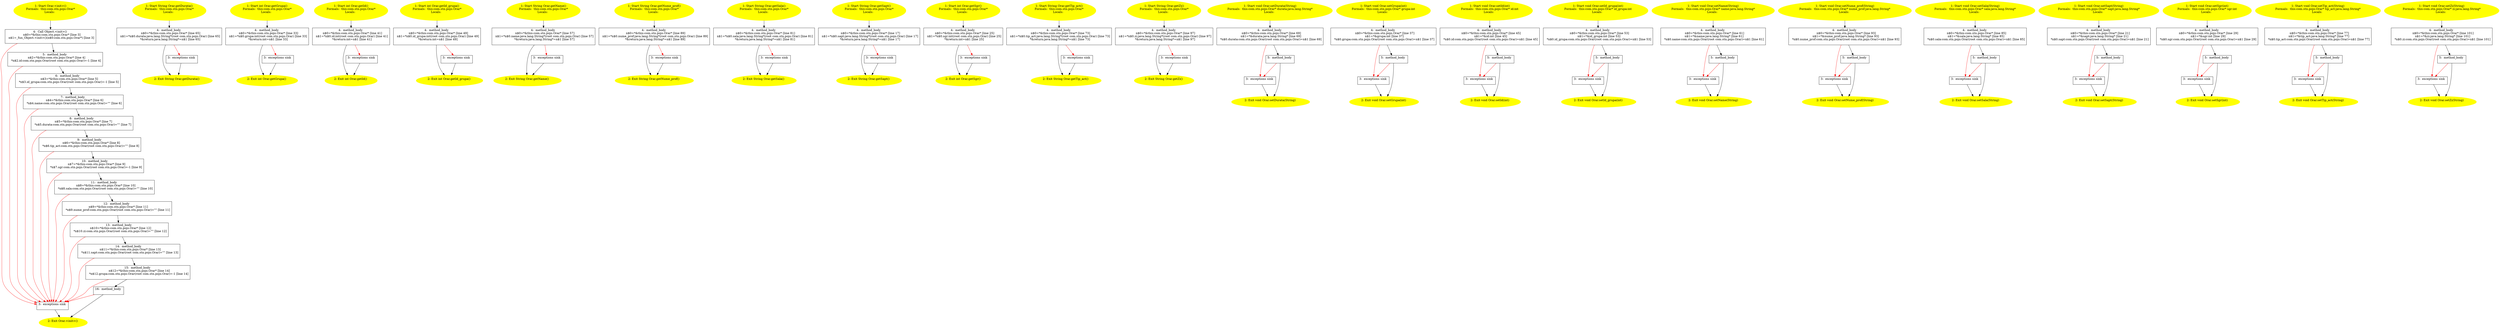 /* @generated */
digraph cfg {
"com.stn.pojo.Orar.<init>().69ba8463024bfff9254dc86f1a63394b_1" [label="1: Start Orar.<init>()\nFormals:  this:com.stn.pojo.Orar*\nLocals:  \n  " color=yellow style=filled]
	

	 "com.stn.pojo.Orar.<init>().69ba8463024bfff9254dc86f1a63394b_1" -> "com.stn.pojo.Orar.<init>().69ba8463024bfff9254dc86f1a63394b_4" ;
"com.stn.pojo.Orar.<init>().69ba8463024bfff9254dc86f1a63394b_2" [label="2: Exit Orar.<init>() \n  " color=yellow style=filled]
	

"com.stn.pojo.Orar.<init>().69ba8463024bfff9254dc86f1a63394b_3" [label="3:  exceptions sink \n  " shape="box"]
	

	 "com.stn.pojo.Orar.<init>().69ba8463024bfff9254dc86f1a63394b_3" -> "com.stn.pojo.Orar.<init>().69ba8463024bfff9254dc86f1a63394b_2" ;
"com.stn.pojo.Orar.<init>().69ba8463024bfff9254dc86f1a63394b_4" [label="4:  Call Object.<init>() \n   n$0=*&this:com.stn.pojo.Orar* [line 3]\n  n$1=_fun_Object.<init>()(n$0:com.stn.pojo.Orar*) [line 3]\n " shape="box"]
	

	 "com.stn.pojo.Orar.<init>().69ba8463024bfff9254dc86f1a63394b_4" -> "com.stn.pojo.Orar.<init>().69ba8463024bfff9254dc86f1a63394b_5" ;
	 "com.stn.pojo.Orar.<init>().69ba8463024bfff9254dc86f1a63394b_4" -> "com.stn.pojo.Orar.<init>().69ba8463024bfff9254dc86f1a63394b_3" [color="red" ];
"com.stn.pojo.Orar.<init>().69ba8463024bfff9254dc86f1a63394b_5" [label="5:  method_body \n   n$2=*&this:com.stn.pojo.Orar* [line 4]\n  *n$2.id:com.stn.pojo.Orar(root com.stn.pojo.Orar)=-1 [line 4]\n " shape="box"]
	

	 "com.stn.pojo.Orar.<init>().69ba8463024bfff9254dc86f1a63394b_5" -> "com.stn.pojo.Orar.<init>().69ba8463024bfff9254dc86f1a63394b_6" ;
	 "com.stn.pojo.Orar.<init>().69ba8463024bfff9254dc86f1a63394b_5" -> "com.stn.pojo.Orar.<init>().69ba8463024bfff9254dc86f1a63394b_3" [color="red" ];
"com.stn.pojo.Orar.<init>().69ba8463024bfff9254dc86f1a63394b_6" [label="6:  method_body \n   n$3=*&this:com.stn.pojo.Orar* [line 5]\n  *n$3.id_grupa:com.stn.pojo.Orar(root com.stn.pojo.Orar)=-1 [line 5]\n " shape="box"]
	

	 "com.stn.pojo.Orar.<init>().69ba8463024bfff9254dc86f1a63394b_6" -> "com.stn.pojo.Orar.<init>().69ba8463024bfff9254dc86f1a63394b_7" ;
	 "com.stn.pojo.Orar.<init>().69ba8463024bfff9254dc86f1a63394b_6" -> "com.stn.pojo.Orar.<init>().69ba8463024bfff9254dc86f1a63394b_3" [color="red" ];
"com.stn.pojo.Orar.<init>().69ba8463024bfff9254dc86f1a63394b_7" [label="7:  method_body \n   n$4=*&this:com.stn.pojo.Orar* [line 6]\n  *n$4.name:com.stn.pojo.Orar(root com.stn.pojo.Orar)=\"\" [line 6]\n " shape="box"]
	

	 "com.stn.pojo.Orar.<init>().69ba8463024bfff9254dc86f1a63394b_7" -> "com.stn.pojo.Orar.<init>().69ba8463024bfff9254dc86f1a63394b_8" ;
	 "com.stn.pojo.Orar.<init>().69ba8463024bfff9254dc86f1a63394b_7" -> "com.stn.pojo.Orar.<init>().69ba8463024bfff9254dc86f1a63394b_3" [color="red" ];
"com.stn.pojo.Orar.<init>().69ba8463024bfff9254dc86f1a63394b_8" [label="8:  method_body \n   n$5=*&this:com.stn.pojo.Orar* [line 7]\n  *n$5.durata:com.stn.pojo.Orar(root com.stn.pojo.Orar)=\"\" [line 7]\n " shape="box"]
	

	 "com.stn.pojo.Orar.<init>().69ba8463024bfff9254dc86f1a63394b_8" -> "com.stn.pojo.Orar.<init>().69ba8463024bfff9254dc86f1a63394b_9" ;
	 "com.stn.pojo.Orar.<init>().69ba8463024bfff9254dc86f1a63394b_8" -> "com.stn.pojo.Orar.<init>().69ba8463024bfff9254dc86f1a63394b_3" [color="red" ];
"com.stn.pojo.Orar.<init>().69ba8463024bfff9254dc86f1a63394b_9" [label="9:  method_body \n   n$6=*&this:com.stn.pojo.Orar* [line 8]\n  *n$6.tip_act:com.stn.pojo.Orar(root com.stn.pojo.Orar)=\"\" [line 8]\n " shape="box"]
	

	 "com.stn.pojo.Orar.<init>().69ba8463024bfff9254dc86f1a63394b_9" -> "com.stn.pojo.Orar.<init>().69ba8463024bfff9254dc86f1a63394b_10" ;
	 "com.stn.pojo.Orar.<init>().69ba8463024bfff9254dc86f1a63394b_9" -> "com.stn.pojo.Orar.<init>().69ba8463024bfff9254dc86f1a63394b_3" [color="red" ];
"com.stn.pojo.Orar.<init>().69ba8463024bfff9254dc86f1a63394b_10" [label="10:  method_body \n   n$7=*&this:com.stn.pojo.Orar* [line 9]\n  *n$7.sgr:com.stn.pojo.Orar(root com.stn.pojo.Orar)=-1 [line 9]\n " shape="box"]
	

	 "com.stn.pojo.Orar.<init>().69ba8463024bfff9254dc86f1a63394b_10" -> "com.stn.pojo.Orar.<init>().69ba8463024bfff9254dc86f1a63394b_11" ;
	 "com.stn.pojo.Orar.<init>().69ba8463024bfff9254dc86f1a63394b_10" -> "com.stn.pojo.Orar.<init>().69ba8463024bfff9254dc86f1a63394b_3" [color="red" ];
"com.stn.pojo.Orar.<init>().69ba8463024bfff9254dc86f1a63394b_11" [label="11:  method_body \n   n$8=*&this:com.stn.pojo.Orar* [line 10]\n  *n$8.sala:com.stn.pojo.Orar(root com.stn.pojo.Orar)=\"\" [line 10]\n " shape="box"]
	

	 "com.stn.pojo.Orar.<init>().69ba8463024bfff9254dc86f1a63394b_11" -> "com.stn.pojo.Orar.<init>().69ba8463024bfff9254dc86f1a63394b_12" ;
	 "com.stn.pojo.Orar.<init>().69ba8463024bfff9254dc86f1a63394b_11" -> "com.stn.pojo.Orar.<init>().69ba8463024bfff9254dc86f1a63394b_3" [color="red" ];
"com.stn.pojo.Orar.<init>().69ba8463024bfff9254dc86f1a63394b_12" [label="12:  method_body \n   n$9=*&this:com.stn.pojo.Orar* [line 11]\n  *n$9.nume_prof:com.stn.pojo.Orar(root com.stn.pojo.Orar)=\"\" [line 11]\n " shape="box"]
	

	 "com.stn.pojo.Orar.<init>().69ba8463024bfff9254dc86f1a63394b_12" -> "com.stn.pojo.Orar.<init>().69ba8463024bfff9254dc86f1a63394b_13" ;
	 "com.stn.pojo.Orar.<init>().69ba8463024bfff9254dc86f1a63394b_12" -> "com.stn.pojo.Orar.<init>().69ba8463024bfff9254dc86f1a63394b_3" [color="red" ];
"com.stn.pojo.Orar.<init>().69ba8463024bfff9254dc86f1a63394b_13" [label="13:  method_body \n   n$10=*&this:com.stn.pojo.Orar* [line 12]\n  *n$10.zi:com.stn.pojo.Orar(root com.stn.pojo.Orar)=\"\" [line 12]\n " shape="box"]
	

	 "com.stn.pojo.Orar.<init>().69ba8463024bfff9254dc86f1a63394b_13" -> "com.stn.pojo.Orar.<init>().69ba8463024bfff9254dc86f1a63394b_14" ;
	 "com.stn.pojo.Orar.<init>().69ba8463024bfff9254dc86f1a63394b_13" -> "com.stn.pojo.Orar.<init>().69ba8463024bfff9254dc86f1a63394b_3" [color="red" ];
"com.stn.pojo.Orar.<init>().69ba8463024bfff9254dc86f1a63394b_14" [label="14:  method_body \n   n$11=*&this:com.stn.pojo.Orar* [line 13]\n  *n$11.sapt:com.stn.pojo.Orar(root com.stn.pojo.Orar)=\"\" [line 13]\n " shape="box"]
	

	 "com.stn.pojo.Orar.<init>().69ba8463024bfff9254dc86f1a63394b_14" -> "com.stn.pojo.Orar.<init>().69ba8463024bfff9254dc86f1a63394b_15" ;
	 "com.stn.pojo.Orar.<init>().69ba8463024bfff9254dc86f1a63394b_14" -> "com.stn.pojo.Orar.<init>().69ba8463024bfff9254dc86f1a63394b_3" [color="red" ];
"com.stn.pojo.Orar.<init>().69ba8463024bfff9254dc86f1a63394b_15" [label="15:  method_body \n   n$12=*&this:com.stn.pojo.Orar* [line 14]\n  *n$12.grupa:com.stn.pojo.Orar(root com.stn.pojo.Orar)=-1 [line 14]\n " shape="box"]
	

	 "com.stn.pojo.Orar.<init>().69ba8463024bfff9254dc86f1a63394b_15" -> "com.stn.pojo.Orar.<init>().69ba8463024bfff9254dc86f1a63394b_16" ;
	 "com.stn.pojo.Orar.<init>().69ba8463024bfff9254dc86f1a63394b_15" -> "com.stn.pojo.Orar.<init>().69ba8463024bfff9254dc86f1a63394b_3" [color="red" ];
"com.stn.pojo.Orar.<init>().69ba8463024bfff9254dc86f1a63394b_16" [label="16:  method_body \n  " shape="box"]
	

	 "com.stn.pojo.Orar.<init>().69ba8463024bfff9254dc86f1a63394b_16" -> "com.stn.pojo.Orar.<init>().69ba8463024bfff9254dc86f1a63394b_2" ;
	 "com.stn.pojo.Orar.<init>().69ba8463024bfff9254dc86f1a63394b_16" -> "com.stn.pojo.Orar.<init>().69ba8463024bfff9254dc86f1a63394b_3" [color="red" ];
"com.stn.pojo.Orar.getDurata():java.lang.String.cbcf01786b2f78ff98cedf9f846abaa0_1" [label="1: Start String Orar.getDurata()\nFormals:  this:com.stn.pojo.Orar*\nLocals:  \n  " color=yellow style=filled]
	

	 "com.stn.pojo.Orar.getDurata():java.lang.String.cbcf01786b2f78ff98cedf9f846abaa0_1" -> "com.stn.pojo.Orar.getDurata():java.lang.String.cbcf01786b2f78ff98cedf9f846abaa0_4" ;
"com.stn.pojo.Orar.getDurata():java.lang.String.cbcf01786b2f78ff98cedf9f846abaa0_2" [label="2: Exit String Orar.getDurata() \n  " color=yellow style=filled]
	

"com.stn.pojo.Orar.getDurata():java.lang.String.cbcf01786b2f78ff98cedf9f846abaa0_3" [label="3:  exceptions sink \n  " shape="box"]
	

	 "com.stn.pojo.Orar.getDurata():java.lang.String.cbcf01786b2f78ff98cedf9f846abaa0_3" -> "com.stn.pojo.Orar.getDurata():java.lang.String.cbcf01786b2f78ff98cedf9f846abaa0_2" ;
"com.stn.pojo.Orar.getDurata():java.lang.String.cbcf01786b2f78ff98cedf9f846abaa0_4" [label="4:  method_body \n   n$0=*&this:com.stn.pojo.Orar* [line 65]\n  n$1=*n$0.durata:java.lang.String*(root com.stn.pojo.Orar) [line 65]\n  *&return:java.lang.String*=n$1 [line 65]\n " shape="box"]
	

	 "com.stn.pojo.Orar.getDurata():java.lang.String.cbcf01786b2f78ff98cedf9f846abaa0_4" -> "com.stn.pojo.Orar.getDurata():java.lang.String.cbcf01786b2f78ff98cedf9f846abaa0_2" ;
	 "com.stn.pojo.Orar.getDurata():java.lang.String.cbcf01786b2f78ff98cedf9f846abaa0_4" -> "com.stn.pojo.Orar.getDurata():java.lang.String.cbcf01786b2f78ff98cedf9f846abaa0_3" [color="red" ];
"com.stn.pojo.Orar.getGrupa():int.32100a06f1eff803b4a574ffcc5367ef_1" [label="1: Start int Orar.getGrupa()\nFormals:  this:com.stn.pojo.Orar*\nLocals:  \n  " color=yellow style=filled]
	

	 "com.stn.pojo.Orar.getGrupa():int.32100a06f1eff803b4a574ffcc5367ef_1" -> "com.stn.pojo.Orar.getGrupa():int.32100a06f1eff803b4a574ffcc5367ef_4" ;
"com.stn.pojo.Orar.getGrupa():int.32100a06f1eff803b4a574ffcc5367ef_2" [label="2: Exit int Orar.getGrupa() \n  " color=yellow style=filled]
	

"com.stn.pojo.Orar.getGrupa():int.32100a06f1eff803b4a574ffcc5367ef_3" [label="3:  exceptions sink \n  " shape="box"]
	

	 "com.stn.pojo.Orar.getGrupa():int.32100a06f1eff803b4a574ffcc5367ef_3" -> "com.stn.pojo.Orar.getGrupa():int.32100a06f1eff803b4a574ffcc5367ef_2" ;
"com.stn.pojo.Orar.getGrupa():int.32100a06f1eff803b4a574ffcc5367ef_4" [label="4:  method_body \n   n$0=*&this:com.stn.pojo.Orar* [line 33]\n  n$1=*n$0.grupa:int(root com.stn.pojo.Orar) [line 33]\n  *&return:int=n$1 [line 33]\n " shape="box"]
	

	 "com.stn.pojo.Orar.getGrupa():int.32100a06f1eff803b4a574ffcc5367ef_4" -> "com.stn.pojo.Orar.getGrupa():int.32100a06f1eff803b4a574ffcc5367ef_2" ;
	 "com.stn.pojo.Orar.getGrupa():int.32100a06f1eff803b4a574ffcc5367ef_4" -> "com.stn.pojo.Orar.getGrupa():int.32100a06f1eff803b4a574ffcc5367ef_3" [color="red" ];
"com.stn.pojo.Orar.getId():int.a382505847f4413e518c9666d0d5ce1f_1" [label="1: Start int Orar.getId()\nFormals:  this:com.stn.pojo.Orar*\nLocals:  \n  " color=yellow style=filled]
	

	 "com.stn.pojo.Orar.getId():int.a382505847f4413e518c9666d0d5ce1f_1" -> "com.stn.pojo.Orar.getId():int.a382505847f4413e518c9666d0d5ce1f_4" ;
"com.stn.pojo.Orar.getId():int.a382505847f4413e518c9666d0d5ce1f_2" [label="2: Exit int Orar.getId() \n  " color=yellow style=filled]
	

"com.stn.pojo.Orar.getId():int.a382505847f4413e518c9666d0d5ce1f_3" [label="3:  exceptions sink \n  " shape="box"]
	

	 "com.stn.pojo.Orar.getId():int.a382505847f4413e518c9666d0d5ce1f_3" -> "com.stn.pojo.Orar.getId():int.a382505847f4413e518c9666d0d5ce1f_2" ;
"com.stn.pojo.Orar.getId():int.a382505847f4413e518c9666d0d5ce1f_4" [label="4:  method_body \n   n$0=*&this:com.stn.pojo.Orar* [line 41]\n  n$1=*n$0.id:int(root com.stn.pojo.Orar) [line 41]\n  *&return:int=n$1 [line 41]\n " shape="box"]
	

	 "com.stn.pojo.Orar.getId():int.a382505847f4413e518c9666d0d5ce1f_4" -> "com.stn.pojo.Orar.getId():int.a382505847f4413e518c9666d0d5ce1f_2" ;
	 "com.stn.pojo.Orar.getId():int.a382505847f4413e518c9666d0d5ce1f_4" -> "com.stn.pojo.Orar.getId():int.a382505847f4413e518c9666d0d5ce1f_3" [color="red" ];
"com.stn.pojo.Orar.getId_grupa():int.d94f7e3b6c1830f6a8c9809e5953cb21_1" [label="1: Start int Orar.getId_grupa()\nFormals:  this:com.stn.pojo.Orar*\nLocals:  \n  " color=yellow style=filled]
	

	 "com.stn.pojo.Orar.getId_grupa():int.d94f7e3b6c1830f6a8c9809e5953cb21_1" -> "com.stn.pojo.Orar.getId_grupa():int.d94f7e3b6c1830f6a8c9809e5953cb21_4" ;
"com.stn.pojo.Orar.getId_grupa():int.d94f7e3b6c1830f6a8c9809e5953cb21_2" [label="2: Exit int Orar.getId_grupa() \n  " color=yellow style=filled]
	

"com.stn.pojo.Orar.getId_grupa():int.d94f7e3b6c1830f6a8c9809e5953cb21_3" [label="3:  exceptions sink \n  " shape="box"]
	

	 "com.stn.pojo.Orar.getId_grupa():int.d94f7e3b6c1830f6a8c9809e5953cb21_3" -> "com.stn.pojo.Orar.getId_grupa():int.d94f7e3b6c1830f6a8c9809e5953cb21_2" ;
"com.stn.pojo.Orar.getId_grupa():int.d94f7e3b6c1830f6a8c9809e5953cb21_4" [label="4:  method_body \n   n$0=*&this:com.stn.pojo.Orar* [line 49]\n  n$1=*n$0.id_grupa:int(root com.stn.pojo.Orar) [line 49]\n  *&return:int=n$1 [line 49]\n " shape="box"]
	

	 "com.stn.pojo.Orar.getId_grupa():int.d94f7e3b6c1830f6a8c9809e5953cb21_4" -> "com.stn.pojo.Orar.getId_grupa():int.d94f7e3b6c1830f6a8c9809e5953cb21_2" ;
	 "com.stn.pojo.Orar.getId_grupa():int.d94f7e3b6c1830f6a8c9809e5953cb21_4" -> "com.stn.pojo.Orar.getId_grupa():int.d94f7e3b6c1830f6a8c9809e5953cb21_3" [color="red" ];
"com.stn.pojo.Orar.getName():java.lang.String.5c07cb5d046ede15f36bc46e4473614b_1" [label="1: Start String Orar.getName()\nFormals:  this:com.stn.pojo.Orar*\nLocals:  \n  " color=yellow style=filled]
	

	 "com.stn.pojo.Orar.getName():java.lang.String.5c07cb5d046ede15f36bc46e4473614b_1" -> "com.stn.pojo.Orar.getName():java.lang.String.5c07cb5d046ede15f36bc46e4473614b_4" ;
"com.stn.pojo.Orar.getName():java.lang.String.5c07cb5d046ede15f36bc46e4473614b_2" [label="2: Exit String Orar.getName() \n  " color=yellow style=filled]
	

"com.stn.pojo.Orar.getName():java.lang.String.5c07cb5d046ede15f36bc46e4473614b_3" [label="3:  exceptions sink \n  " shape="box"]
	

	 "com.stn.pojo.Orar.getName():java.lang.String.5c07cb5d046ede15f36bc46e4473614b_3" -> "com.stn.pojo.Orar.getName():java.lang.String.5c07cb5d046ede15f36bc46e4473614b_2" ;
"com.stn.pojo.Orar.getName():java.lang.String.5c07cb5d046ede15f36bc46e4473614b_4" [label="4:  method_body \n   n$0=*&this:com.stn.pojo.Orar* [line 57]\n  n$1=*n$0.name:java.lang.String*(root com.stn.pojo.Orar) [line 57]\n  *&return:java.lang.String*=n$1 [line 57]\n " shape="box"]
	

	 "com.stn.pojo.Orar.getName():java.lang.String.5c07cb5d046ede15f36bc46e4473614b_4" -> "com.stn.pojo.Orar.getName():java.lang.String.5c07cb5d046ede15f36bc46e4473614b_2" ;
	 "com.stn.pojo.Orar.getName():java.lang.String.5c07cb5d046ede15f36bc46e4473614b_4" -> "com.stn.pojo.Orar.getName():java.lang.String.5c07cb5d046ede15f36bc46e4473614b_3" [color="red" ];
"com.stn.pojo.Orar.getNume_prof():java.lang.String.cfc87f922eba7d53206b9181fe2cd3c7_1" [label="1: Start String Orar.getNume_prof()\nFormals:  this:com.stn.pojo.Orar*\nLocals:  \n  " color=yellow style=filled]
	

	 "com.stn.pojo.Orar.getNume_prof():java.lang.String.cfc87f922eba7d53206b9181fe2cd3c7_1" -> "com.stn.pojo.Orar.getNume_prof():java.lang.String.cfc87f922eba7d53206b9181fe2cd3c7_4" ;
"com.stn.pojo.Orar.getNume_prof():java.lang.String.cfc87f922eba7d53206b9181fe2cd3c7_2" [label="2: Exit String Orar.getNume_prof() \n  " color=yellow style=filled]
	

"com.stn.pojo.Orar.getNume_prof():java.lang.String.cfc87f922eba7d53206b9181fe2cd3c7_3" [label="3:  exceptions sink \n  " shape="box"]
	

	 "com.stn.pojo.Orar.getNume_prof():java.lang.String.cfc87f922eba7d53206b9181fe2cd3c7_3" -> "com.stn.pojo.Orar.getNume_prof():java.lang.String.cfc87f922eba7d53206b9181fe2cd3c7_2" ;
"com.stn.pojo.Orar.getNume_prof():java.lang.String.cfc87f922eba7d53206b9181fe2cd3c7_4" [label="4:  method_body \n   n$0=*&this:com.stn.pojo.Orar* [line 89]\n  n$1=*n$0.nume_prof:java.lang.String*(root com.stn.pojo.Orar) [line 89]\n  *&return:java.lang.String*=n$1 [line 89]\n " shape="box"]
	

	 "com.stn.pojo.Orar.getNume_prof():java.lang.String.cfc87f922eba7d53206b9181fe2cd3c7_4" -> "com.stn.pojo.Orar.getNume_prof():java.lang.String.cfc87f922eba7d53206b9181fe2cd3c7_2" ;
	 "com.stn.pojo.Orar.getNume_prof():java.lang.String.cfc87f922eba7d53206b9181fe2cd3c7_4" -> "com.stn.pojo.Orar.getNume_prof():java.lang.String.cfc87f922eba7d53206b9181fe2cd3c7_3" [color="red" ];
"com.stn.pojo.Orar.getSala():java.lang.String.ef2773fd20ae03315c5502d8280f4841_1" [label="1: Start String Orar.getSala()\nFormals:  this:com.stn.pojo.Orar*\nLocals:  \n  " color=yellow style=filled]
	

	 "com.stn.pojo.Orar.getSala():java.lang.String.ef2773fd20ae03315c5502d8280f4841_1" -> "com.stn.pojo.Orar.getSala():java.lang.String.ef2773fd20ae03315c5502d8280f4841_4" ;
"com.stn.pojo.Orar.getSala():java.lang.String.ef2773fd20ae03315c5502d8280f4841_2" [label="2: Exit String Orar.getSala() \n  " color=yellow style=filled]
	

"com.stn.pojo.Orar.getSala():java.lang.String.ef2773fd20ae03315c5502d8280f4841_3" [label="3:  exceptions sink \n  " shape="box"]
	

	 "com.stn.pojo.Orar.getSala():java.lang.String.ef2773fd20ae03315c5502d8280f4841_3" -> "com.stn.pojo.Orar.getSala():java.lang.String.ef2773fd20ae03315c5502d8280f4841_2" ;
"com.stn.pojo.Orar.getSala():java.lang.String.ef2773fd20ae03315c5502d8280f4841_4" [label="4:  method_body \n   n$0=*&this:com.stn.pojo.Orar* [line 81]\n  n$1=*n$0.sala:java.lang.String*(root com.stn.pojo.Orar) [line 81]\n  *&return:java.lang.String*=n$1 [line 81]\n " shape="box"]
	

	 "com.stn.pojo.Orar.getSala():java.lang.String.ef2773fd20ae03315c5502d8280f4841_4" -> "com.stn.pojo.Orar.getSala():java.lang.String.ef2773fd20ae03315c5502d8280f4841_2" ;
	 "com.stn.pojo.Orar.getSala():java.lang.String.ef2773fd20ae03315c5502d8280f4841_4" -> "com.stn.pojo.Orar.getSala():java.lang.String.ef2773fd20ae03315c5502d8280f4841_3" [color="red" ];
"com.stn.pojo.Orar.getSapt():java.lang.String.6a4501a559d5fbb66f8dd23d2055571f_1" [label="1: Start String Orar.getSapt()\nFormals:  this:com.stn.pojo.Orar*\nLocals:  \n  " color=yellow style=filled]
	

	 "com.stn.pojo.Orar.getSapt():java.lang.String.6a4501a559d5fbb66f8dd23d2055571f_1" -> "com.stn.pojo.Orar.getSapt():java.lang.String.6a4501a559d5fbb66f8dd23d2055571f_4" ;
"com.stn.pojo.Orar.getSapt():java.lang.String.6a4501a559d5fbb66f8dd23d2055571f_2" [label="2: Exit String Orar.getSapt() \n  " color=yellow style=filled]
	

"com.stn.pojo.Orar.getSapt():java.lang.String.6a4501a559d5fbb66f8dd23d2055571f_3" [label="3:  exceptions sink \n  " shape="box"]
	

	 "com.stn.pojo.Orar.getSapt():java.lang.String.6a4501a559d5fbb66f8dd23d2055571f_3" -> "com.stn.pojo.Orar.getSapt():java.lang.String.6a4501a559d5fbb66f8dd23d2055571f_2" ;
"com.stn.pojo.Orar.getSapt():java.lang.String.6a4501a559d5fbb66f8dd23d2055571f_4" [label="4:  method_body \n   n$0=*&this:com.stn.pojo.Orar* [line 17]\n  n$1=*n$0.sapt:java.lang.String*(root com.stn.pojo.Orar) [line 17]\n  *&return:java.lang.String*=n$1 [line 17]\n " shape="box"]
	

	 "com.stn.pojo.Orar.getSapt():java.lang.String.6a4501a559d5fbb66f8dd23d2055571f_4" -> "com.stn.pojo.Orar.getSapt():java.lang.String.6a4501a559d5fbb66f8dd23d2055571f_2" ;
	 "com.stn.pojo.Orar.getSapt():java.lang.String.6a4501a559d5fbb66f8dd23d2055571f_4" -> "com.stn.pojo.Orar.getSapt():java.lang.String.6a4501a559d5fbb66f8dd23d2055571f_3" [color="red" ];
"com.stn.pojo.Orar.getSgr():int.113860f9f6a0618b6eb0d10d2f9e0541_1" [label="1: Start int Orar.getSgr()\nFormals:  this:com.stn.pojo.Orar*\nLocals:  \n  " color=yellow style=filled]
	

	 "com.stn.pojo.Orar.getSgr():int.113860f9f6a0618b6eb0d10d2f9e0541_1" -> "com.stn.pojo.Orar.getSgr():int.113860f9f6a0618b6eb0d10d2f9e0541_4" ;
"com.stn.pojo.Orar.getSgr():int.113860f9f6a0618b6eb0d10d2f9e0541_2" [label="2: Exit int Orar.getSgr() \n  " color=yellow style=filled]
	

"com.stn.pojo.Orar.getSgr():int.113860f9f6a0618b6eb0d10d2f9e0541_3" [label="3:  exceptions sink \n  " shape="box"]
	

	 "com.stn.pojo.Orar.getSgr():int.113860f9f6a0618b6eb0d10d2f9e0541_3" -> "com.stn.pojo.Orar.getSgr():int.113860f9f6a0618b6eb0d10d2f9e0541_2" ;
"com.stn.pojo.Orar.getSgr():int.113860f9f6a0618b6eb0d10d2f9e0541_4" [label="4:  method_body \n   n$0=*&this:com.stn.pojo.Orar* [line 25]\n  n$1=*n$0.sgr:int(root com.stn.pojo.Orar) [line 25]\n  *&return:int=n$1 [line 25]\n " shape="box"]
	

	 "com.stn.pojo.Orar.getSgr():int.113860f9f6a0618b6eb0d10d2f9e0541_4" -> "com.stn.pojo.Orar.getSgr():int.113860f9f6a0618b6eb0d10d2f9e0541_2" ;
	 "com.stn.pojo.Orar.getSgr():int.113860f9f6a0618b6eb0d10d2f9e0541_4" -> "com.stn.pojo.Orar.getSgr():int.113860f9f6a0618b6eb0d10d2f9e0541_3" [color="red" ];
"com.stn.pojo.Orar.getTip_act():java.lang.String.783e5ba5553d81c78bf8a27a7035280a_1" [label="1: Start String Orar.getTip_act()\nFormals:  this:com.stn.pojo.Orar*\nLocals:  \n  " color=yellow style=filled]
	

	 "com.stn.pojo.Orar.getTip_act():java.lang.String.783e5ba5553d81c78bf8a27a7035280a_1" -> "com.stn.pojo.Orar.getTip_act():java.lang.String.783e5ba5553d81c78bf8a27a7035280a_4" ;
"com.stn.pojo.Orar.getTip_act():java.lang.String.783e5ba5553d81c78bf8a27a7035280a_2" [label="2: Exit String Orar.getTip_act() \n  " color=yellow style=filled]
	

"com.stn.pojo.Orar.getTip_act():java.lang.String.783e5ba5553d81c78bf8a27a7035280a_3" [label="3:  exceptions sink \n  " shape="box"]
	

	 "com.stn.pojo.Orar.getTip_act():java.lang.String.783e5ba5553d81c78bf8a27a7035280a_3" -> "com.stn.pojo.Orar.getTip_act():java.lang.String.783e5ba5553d81c78bf8a27a7035280a_2" ;
"com.stn.pojo.Orar.getTip_act():java.lang.String.783e5ba5553d81c78bf8a27a7035280a_4" [label="4:  method_body \n   n$0=*&this:com.stn.pojo.Orar* [line 73]\n  n$1=*n$0.tip_act:java.lang.String*(root com.stn.pojo.Orar) [line 73]\n  *&return:java.lang.String*=n$1 [line 73]\n " shape="box"]
	

	 "com.stn.pojo.Orar.getTip_act():java.lang.String.783e5ba5553d81c78bf8a27a7035280a_4" -> "com.stn.pojo.Orar.getTip_act():java.lang.String.783e5ba5553d81c78bf8a27a7035280a_2" ;
	 "com.stn.pojo.Orar.getTip_act():java.lang.String.783e5ba5553d81c78bf8a27a7035280a_4" -> "com.stn.pojo.Orar.getTip_act():java.lang.String.783e5ba5553d81c78bf8a27a7035280a_3" [color="red" ];
"com.stn.pojo.Orar.getZi():java.lang.String.a2e246bc43641e56f121bd8140568ed0_1" [label="1: Start String Orar.getZi()\nFormals:  this:com.stn.pojo.Orar*\nLocals:  \n  " color=yellow style=filled]
	

	 "com.stn.pojo.Orar.getZi():java.lang.String.a2e246bc43641e56f121bd8140568ed0_1" -> "com.stn.pojo.Orar.getZi():java.lang.String.a2e246bc43641e56f121bd8140568ed0_4" ;
"com.stn.pojo.Orar.getZi():java.lang.String.a2e246bc43641e56f121bd8140568ed0_2" [label="2: Exit String Orar.getZi() \n  " color=yellow style=filled]
	

"com.stn.pojo.Orar.getZi():java.lang.String.a2e246bc43641e56f121bd8140568ed0_3" [label="3:  exceptions sink \n  " shape="box"]
	

	 "com.stn.pojo.Orar.getZi():java.lang.String.a2e246bc43641e56f121bd8140568ed0_3" -> "com.stn.pojo.Orar.getZi():java.lang.String.a2e246bc43641e56f121bd8140568ed0_2" ;
"com.stn.pojo.Orar.getZi():java.lang.String.a2e246bc43641e56f121bd8140568ed0_4" [label="4:  method_body \n   n$0=*&this:com.stn.pojo.Orar* [line 97]\n  n$1=*n$0.zi:java.lang.String*(root com.stn.pojo.Orar) [line 97]\n  *&return:java.lang.String*=n$1 [line 97]\n " shape="box"]
	

	 "com.stn.pojo.Orar.getZi():java.lang.String.a2e246bc43641e56f121bd8140568ed0_4" -> "com.stn.pojo.Orar.getZi():java.lang.String.a2e246bc43641e56f121bd8140568ed0_2" ;
	 "com.stn.pojo.Orar.getZi():java.lang.String.a2e246bc43641e56f121bd8140568ed0_4" -> "com.stn.pojo.Orar.getZi():java.lang.String.a2e246bc43641e56f121bd8140568ed0_3" [color="red" ];
"com.stn.pojo.Orar.setDurata(java.lang.String):void.0abc84ac1891ac624139fd9eec8f56c2_1" [label="1: Start void Orar.setDurata(String)\nFormals:  this:com.stn.pojo.Orar* durata:java.lang.String*\nLocals:  \n  " color=yellow style=filled]
	

	 "com.stn.pojo.Orar.setDurata(java.lang.String):void.0abc84ac1891ac624139fd9eec8f56c2_1" -> "com.stn.pojo.Orar.setDurata(java.lang.String):void.0abc84ac1891ac624139fd9eec8f56c2_4" ;
"com.stn.pojo.Orar.setDurata(java.lang.String):void.0abc84ac1891ac624139fd9eec8f56c2_2" [label="2: Exit void Orar.setDurata(String) \n  " color=yellow style=filled]
	

"com.stn.pojo.Orar.setDurata(java.lang.String):void.0abc84ac1891ac624139fd9eec8f56c2_3" [label="3:  exceptions sink \n  " shape="box"]
	

	 "com.stn.pojo.Orar.setDurata(java.lang.String):void.0abc84ac1891ac624139fd9eec8f56c2_3" -> "com.stn.pojo.Orar.setDurata(java.lang.String):void.0abc84ac1891ac624139fd9eec8f56c2_2" ;
"com.stn.pojo.Orar.setDurata(java.lang.String):void.0abc84ac1891ac624139fd9eec8f56c2_4" [label="4:  method_body \n   n$0=*&this:com.stn.pojo.Orar* [line 69]\n  n$1=*&durata:java.lang.String* [line 69]\n  *n$0.durata:com.stn.pojo.Orar(root com.stn.pojo.Orar)=n$1 [line 69]\n " shape="box"]
	

	 "com.stn.pojo.Orar.setDurata(java.lang.String):void.0abc84ac1891ac624139fd9eec8f56c2_4" -> "com.stn.pojo.Orar.setDurata(java.lang.String):void.0abc84ac1891ac624139fd9eec8f56c2_5" ;
	 "com.stn.pojo.Orar.setDurata(java.lang.String):void.0abc84ac1891ac624139fd9eec8f56c2_4" -> "com.stn.pojo.Orar.setDurata(java.lang.String):void.0abc84ac1891ac624139fd9eec8f56c2_3" [color="red" ];
"com.stn.pojo.Orar.setDurata(java.lang.String):void.0abc84ac1891ac624139fd9eec8f56c2_5" [label="5:  method_body \n  " shape="box"]
	

	 "com.stn.pojo.Orar.setDurata(java.lang.String):void.0abc84ac1891ac624139fd9eec8f56c2_5" -> "com.stn.pojo.Orar.setDurata(java.lang.String):void.0abc84ac1891ac624139fd9eec8f56c2_2" ;
	 "com.stn.pojo.Orar.setDurata(java.lang.String):void.0abc84ac1891ac624139fd9eec8f56c2_5" -> "com.stn.pojo.Orar.setDurata(java.lang.String):void.0abc84ac1891ac624139fd9eec8f56c2_3" [color="red" ];
"com.stn.pojo.Orar.setGrupa(int):void.86c6cc0611ee18654099918e44d31855_1" [label="1: Start void Orar.setGrupa(int)\nFormals:  this:com.stn.pojo.Orar* grupa:int\nLocals:  \n  " color=yellow style=filled]
	

	 "com.stn.pojo.Orar.setGrupa(int):void.86c6cc0611ee18654099918e44d31855_1" -> "com.stn.pojo.Orar.setGrupa(int):void.86c6cc0611ee18654099918e44d31855_4" ;
"com.stn.pojo.Orar.setGrupa(int):void.86c6cc0611ee18654099918e44d31855_2" [label="2: Exit void Orar.setGrupa(int) \n  " color=yellow style=filled]
	

"com.stn.pojo.Orar.setGrupa(int):void.86c6cc0611ee18654099918e44d31855_3" [label="3:  exceptions sink \n  " shape="box"]
	

	 "com.stn.pojo.Orar.setGrupa(int):void.86c6cc0611ee18654099918e44d31855_3" -> "com.stn.pojo.Orar.setGrupa(int):void.86c6cc0611ee18654099918e44d31855_2" ;
"com.stn.pojo.Orar.setGrupa(int):void.86c6cc0611ee18654099918e44d31855_4" [label="4:  method_body \n   n$0=*&this:com.stn.pojo.Orar* [line 37]\n  n$1=*&grupa:int [line 37]\n  *n$0.grupa:com.stn.pojo.Orar(root com.stn.pojo.Orar)=n$1 [line 37]\n " shape="box"]
	

	 "com.stn.pojo.Orar.setGrupa(int):void.86c6cc0611ee18654099918e44d31855_4" -> "com.stn.pojo.Orar.setGrupa(int):void.86c6cc0611ee18654099918e44d31855_5" ;
	 "com.stn.pojo.Orar.setGrupa(int):void.86c6cc0611ee18654099918e44d31855_4" -> "com.stn.pojo.Orar.setGrupa(int):void.86c6cc0611ee18654099918e44d31855_3" [color="red" ];
"com.stn.pojo.Orar.setGrupa(int):void.86c6cc0611ee18654099918e44d31855_5" [label="5:  method_body \n  " shape="box"]
	

	 "com.stn.pojo.Orar.setGrupa(int):void.86c6cc0611ee18654099918e44d31855_5" -> "com.stn.pojo.Orar.setGrupa(int):void.86c6cc0611ee18654099918e44d31855_2" ;
	 "com.stn.pojo.Orar.setGrupa(int):void.86c6cc0611ee18654099918e44d31855_5" -> "com.stn.pojo.Orar.setGrupa(int):void.86c6cc0611ee18654099918e44d31855_3" [color="red" ];
"com.stn.pojo.Orar.setId(int):void.ea3827c61db4d499792c9e147cff3c4f_1" [label="1: Start void Orar.setId(int)\nFormals:  this:com.stn.pojo.Orar* id:int\nLocals:  \n  " color=yellow style=filled]
	

	 "com.stn.pojo.Orar.setId(int):void.ea3827c61db4d499792c9e147cff3c4f_1" -> "com.stn.pojo.Orar.setId(int):void.ea3827c61db4d499792c9e147cff3c4f_4" ;
"com.stn.pojo.Orar.setId(int):void.ea3827c61db4d499792c9e147cff3c4f_2" [label="2: Exit void Orar.setId(int) \n  " color=yellow style=filled]
	

"com.stn.pojo.Orar.setId(int):void.ea3827c61db4d499792c9e147cff3c4f_3" [label="3:  exceptions sink \n  " shape="box"]
	

	 "com.stn.pojo.Orar.setId(int):void.ea3827c61db4d499792c9e147cff3c4f_3" -> "com.stn.pojo.Orar.setId(int):void.ea3827c61db4d499792c9e147cff3c4f_2" ;
"com.stn.pojo.Orar.setId(int):void.ea3827c61db4d499792c9e147cff3c4f_4" [label="4:  method_body \n   n$0=*&this:com.stn.pojo.Orar* [line 45]\n  n$1=*&id:int [line 45]\n  *n$0.id:com.stn.pojo.Orar(root com.stn.pojo.Orar)=n$1 [line 45]\n " shape="box"]
	

	 "com.stn.pojo.Orar.setId(int):void.ea3827c61db4d499792c9e147cff3c4f_4" -> "com.stn.pojo.Orar.setId(int):void.ea3827c61db4d499792c9e147cff3c4f_5" ;
	 "com.stn.pojo.Orar.setId(int):void.ea3827c61db4d499792c9e147cff3c4f_4" -> "com.stn.pojo.Orar.setId(int):void.ea3827c61db4d499792c9e147cff3c4f_3" [color="red" ];
"com.stn.pojo.Orar.setId(int):void.ea3827c61db4d499792c9e147cff3c4f_5" [label="5:  method_body \n  " shape="box"]
	

	 "com.stn.pojo.Orar.setId(int):void.ea3827c61db4d499792c9e147cff3c4f_5" -> "com.stn.pojo.Orar.setId(int):void.ea3827c61db4d499792c9e147cff3c4f_2" ;
	 "com.stn.pojo.Orar.setId(int):void.ea3827c61db4d499792c9e147cff3c4f_5" -> "com.stn.pojo.Orar.setId(int):void.ea3827c61db4d499792c9e147cff3c4f_3" [color="red" ];
"com.stn.pojo.Orar.setId_grupa(int):void.a010002893c18c28d8512fbf65198573_1" [label="1: Start void Orar.setId_grupa(int)\nFormals:  this:com.stn.pojo.Orar* id_grupa:int\nLocals:  \n  " color=yellow style=filled]
	

	 "com.stn.pojo.Orar.setId_grupa(int):void.a010002893c18c28d8512fbf65198573_1" -> "com.stn.pojo.Orar.setId_grupa(int):void.a010002893c18c28d8512fbf65198573_4" ;
"com.stn.pojo.Orar.setId_grupa(int):void.a010002893c18c28d8512fbf65198573_2" [label="2: Exit void Orar.setId_grupa(int) \n  " color=yellow style=filled]
	

"com.stn.pojo.Orar.setId_grupa(int):void.a010002893c18c28d8512fbf65198573_3" [label="3:  exceptions sink \n  " shape="box"]
	

	 "com.stn.pojo.Orar.setId_grupa(int):void.a010002893c18c28d8512fbf65198573_3" -> "com.stn.pojo.Orar.setId_grupa(int):void.a010002893c18c28d8512fbf65198573_2" ;
"com.stn.pojo.Orar.setId_grupa(int):void.a010002893c18c28d8512fbf65198573_4" [label="4:  method_body \n   n$0=*&this:com.stn.pojo.Orar* [line 53]\n  n$1=*&id_grupa:int [line 53]\n  *n$0.id_grupa:com.stn.pojo.Orar(root com.stn.pojo.Orar)=n$1 [line 53]\n " shape="box"]
	

	 "com.stn.pojo.Orar.setId_grupa(int):void.a010002893c18c28d8512fbf65198573_4" -> "com.stn.pojo.Orar.setId_grupa(int):void.a010002893c18c28d8512fbf65198573_5" ;
	 "com.stn.pojo.Orar.setId_grupa(int):void.a010002893c18c28d8512fbf65198573_4" -> "com.stn.pojo.Orar.setId_grupa(int):void.a010002893c18c28d8512fbf65198573_3" [color="red" ];
"com.stn.pojo.Orar.setId_grupa(int):void.a010002893c18c28d8512fbf65198573_5" [label="5:  method_body \n  " shape="box"]
	

	 "com.stn.pojo.Orar.setId_grupa(int):void.a010002893c18c28d8512fbf65198573_5" -> "com.stn.pojo.Orar.setId_grupa(int):void.a010002893c18c28d8512fbf65198573_2" ;
	 "com.stn.pojo.Orar.setId_grupa(int):void.a010002893c18c28d8512fbf65198573_5" -> "com.stn.pojo.Orar.setId_grupa(int):void.a010002893c18c28d8512fbf65198573_3" [color="red" ];
"com.stn.pojo.Orar.setName(java.lang.String):void.d51e7e40bf24c2f5e12af02ada8b42d1_1" [label="1: Start void Orar.setName(String)\nFormals:  this:com.stn.pojo.Orar* name:java.lang.String*\nLocals:  \n  " color=yellow style=filled]
	

	 "com.stn.pojo.Orar.setName(java.lang.String):void.d51e7e40bf24c2f5e12af02ada8b42d1_1" -> "com.stn.pojo.Orar.setName(java.lang.String):void.d51e7e40bf24c2f5e12af02ada8b42d1_4" ;
"com.stn.pojo.Orar.setName(java.lang.String):void.d51e7e40bf24c2f5e12af02ada8b42d1_2" [label="2: Exit void Orar.setName(String) \n  " color=yellow style=filled]
	

"com.stn.pojo.Orar.setName(java.lang.String):void.d51e7e40bf24c2f5e12af02ada8b42d1_3" [label="3:  exceptions sink \n  " shape="box"]
	

	 "com.stn.pojo.Orar.setName(java.lang.String):void.d51e7e40bf24c2f5e12af02ada8b42d1_3" -> "com.stn.pojo.Orar.setName(java.lang.String):void.d51e7e40bf24c2f5e12af02ada8b42d1_2" ;
"com.stn.pojo.Orar.setName(java.lang.String):void.d51e7e40bf24c2f5e12af02ada8b42d1_4" [label="4:  method_body \n   n$0=*&this:com.stn.pojo.Orar* [line 61]\n  n$1=*&name:java.lang.String* [line 61]\n  *n$0.name:com.stn.pojo.Orar(root com.stn.pojo.Orar)=n$1 [line 61]\n " shape="box"]
	

	 "com.stn.pojo.Orar.setName(java.lang.String):void.d51e7e40bf24c2f5e12af02ada8b42d1_4" -> "com.stn.pojo.Orar.setName(java.lang.String):void.d51e7e40bf24c2f5e12af02ada8b42d1_5" ;
	 "com.stn.pojo.Orar.setName(java.lang.String):void.d51e7e40bf24c2f5e12af02ada8b42d1_4" -> "com.stn.pojo.Orar.setName(java.lang.String):void.d51e7e40bf24c2f5e12af02ada8b42d1_3" [color="red" ];
"com.stn.pojo.Orar.setName(java.lang.String):void.d51e7e40bf24c2f5e12af02ada8b42d1_5" [label="5:  method_body \n  " shape="box"]
	

	 "com.stn.pojo.Orar.setName(java.lang.String):void.d51e7e40bf24c2f5e12af02ada8b42d1_5" -> "com.stn.pojo.Orar.setName(java.lang.String):void.d51e7e40bf24c2f5e12af02ada8b42d1_2" ;
	 "com.stn.pojo.Orar.setName(java.lang.String):void.d51e7e40bf24c2f5e12af02ada8b42d1_5" -> "com.stn.pojo.Orar.setName(java.lang.String):void.d51e7e40bf24c2f5e12af02ada8b42d1_3" [color="red" ];
"com.stn.pojo.Orar.setNume_prof(java.lang.String):void.461778fab03d6a76190bc5d72cee8477_1" [label="1: Start void Orar.setNume_prof(String)\nFormals:  this:com.stn.pojo.Orar* nume_prof:java.lang.String*\nLocals:  \n  " color=yellow style=filled]
	

	 "com.stn.pojo.Orar.setNume_prof(java.lang.String):void.461778fab03d6a76190bc5d72cee8477_1" -> "com.stn.pojo.Orar.setNume_prof(java.lang.String):void.461778fab03d6a76190bc5d72cee8477_4" ;
"com.stn.pojo.Orar.setNume_prof(java.lang.String):void.461778fab03d6a76190bc5d72cee8477_2" [label="2: Exit void Orar.setNume_prof(String) \n  " color=yellow style=filled]
	

"com.stn.pojo.Orar.setNume_prof(java.lang.String):void.461778fab03d6a76190bc5d72cee8477_3" [label="3:  exceptions sink \n  " shape="box"]
	

	 "com.stn.pojo.Orar.setNume_prof(java.lang.String):void.461778fab03d6a76190bc5d72cee8477_3" -> "com.stn.pojo.Orar.setNume_prof(java.lang.String):void.461778fab03d6a76190bc5d72cee8477_2" ;
"com.stn.pojo.Orar.setNume_prof(java.lang.String):void.461778fab03d6a76190bc5d72cee8477_4" [label="4:  method_body \n   n$0=*&this:com.stn.pojo.Orar* [line 93]\n  n$1=*&nume_prof:java.lang.String* [line 93]\n  *n$0.nume_prof:com.stn.pojo.Orar(root com.stn.pojo.Orar)=n$1 [line 93]\n " shape="box"]
	

	 "com.stn.pojo.Orar.setNume_prof(java.lang.String):void.461778fab03d6a76190bc5d72cee8477_4" -> "com.stn.pojo.Orar.setNume_prof(java.lang.String):void.461778fab03d6a76190bc5d72cee8477_5" ;
	 "com.stn.pojo.Orar.setNume_prof(java.lang.String):void.461778fab03d6a76190bc5d72cee8477_4" -> "com.stn.pojo.Orar.setNume_prof(java.lang.String):void.461778fab03d6a76190bc5d72cee8477_3" [color="red" ];
"com.stn.pojo.Orar.setNume_prof(java.lang.String):void.461778fab03d6a76190bc5d72cee8477_5" [label="5:  method_body \n  " shape="box"]
	

	 "com.stn.pojo.Orar.setNume_prof(java.lang.String):void.461778fab03d6a76190bc5d72cee8477_5" -> "com.stn.pojo.Orar.setNume_prof(java.lang.String):void.461778fab03d6a76190bc5d72cee8477_2" ;
	 "com.stn.pojo.Orar.setNume_prof(java.lang.String):void.461778fab03d6a76190bc5d72cee8477_5" -> "com.stn.pojo.Orar.setNume_prof(java.lang.String):void.461778fab03d6a76190bc5d72cee8477_3" [color="red" ];
"com.stn.pojo.Orar.setSala(java.lang.String):void.1f9dc17131bd5f8bb9fab1240ca3a1be_1" [label="1: Start void Orar.setSala(String)\nFormals:  this:com.stn.pojo.Orar* sala:java.lang.String*\nLocals:  \n  " color=yellow style=filled]
	

	 "com.stn.pojo.Orar.setSala(java.lang.String):void.1f9dc17131bd5f8bb9fab1240ca3a1be_1" -> "com.stn.pojo.Orar.setSala(java.lang.String):void.1f9dc17131bd5f8bb9fab1240ca3a1be_4" ;
"com.stn.pojo.Orar.setSala(java.lang.String):void.1f9dc17131bd5f8bb9fab1240ca3a1be_2" [label="2: Exit void Orar.setSala(String) \n  " color=yellow style=filled]
	

"com.stn.pojo.Orar.setSala(java.lang.String):void.1f9dc17131bd5f8bb9fab1240ca3a1be_3" [label="3:  exceptions sink \n  " shape="box"]
	

	 "com.stn.pojo.Orar.setSala(java.lang.String):void.1f9dc17131bd5f8bb9fab1240ca3a1be_3" -> "com.stn.pojo.Orar.setSala(java.lang.String):void.1f9dc17131bd5f8bb9fab1240ca3a1be_2" ;
"com.stn.pojo.Orar.setSala(java.lang.String):void.1f9dc17131bd5f8bb9fab1240ca3a1be_4" [label="4:  method_body \n   n$0=*&this:com.stn.pojo.Orar* [line 85]\n  n$1=*&sala:java.lang.String* [line 85]\n  *n$0.sala:com.stn.pojo.Orar(root com.stn.pojo.Orar)=n$1 [line 85]\n " shape="box"]
	

	 "com.stn.pojo.Orar.setSala(java.lang.String):void.1f9dc17131bd5f8bb9fab1240ca3a1be_4" -> "com.stn.pojo.Orar.setSala(java.lang.String):void.1f9dc17131bd5f8bb9fab1240ca3a1be_5" ;
	 "com.stn.pojo.Orar.setSala(java.lang.String):void.1f9dc17131bd5f8bb9fab1240ca3a1be_4" -> "com.stn.pojo.Orar.setSala(java.lang.String):void.1f9dc17131bd5f8bb9fab1240ca3a1be_3" [color="red" ];
"com.stn.pojo.Orar.setSala(java.lang.String):void.1f9dc17131bd5f8bb9fab1240ca3a1be_5" [label="5:  method_body \n  " shape="box"]
	

	 "com.stn.pojo.Orar.setSala(java.lang.String):void.1f9dc17131bd5f8bb9fab1240ca3a1be_5" -> "com.stn.pojo.Orar.setSala(java.lang.String):void.1f9dc17131bd5f8bb9fab1240ca3a1be_2" ;
	 "com.stn.pojo.Orar.setSala(java.lang.String):void.1f9dc17131bd5f8bb9fab1240ca3a1be_5" -> "com.stn.pojo.Orar.setSala(java.lang.String):void.1f9dc17131bd5f8bb9fab1240ca3a1be_3" [color="red" ];
"com.stn.pojo.Orar.setSapt(java.lang.String):void.baae39fc3b944794e28ba3035d8ae5be_1" [label="1: Start void Orar.setSapt(String)\nFormals:  this:com.stn.pojo.Orar* sapt:java.lang.String*\nLocals:  \n  " color=yellow style=filled]
	

	 "com.stn.pojo.Orar.setSapt(java.lang.String):void.baae39fc3b944794e28ba3035d8ae5be_1" -> "com.stn.pojo.Orar.setSapt(java.lang.String):void.baae39fc3b944794e28ba3035d8ae5be_4" ;
"com.stn.pojo.Orar.setSapt(java.lang.String):void.baae39fc3b944794e28ba3035d8ae5be_2" [label="2: Exit void Orar.setSapt(String) \n  " color=yellow style=filled]
	

"com.stn.pojo.Orar.setSapt(java.lang.String):void.baae39fc3b944794e28ba3035d8ae5be_3" [label="3:  exceptions sink \n  " shape="box"]
	

	 "com.stn.pojo.Orar.setSapt(java.lang.String):void.baae39fc3b944794e28ba3035d8ae5be_3" -> "com.stn.pojo.Orar.setSapt(java.lang.String):void.baae39fc3b944794e28ba3035d8ae5be_2" ;
"com.stn.pojo.Orar.setSapt(java.lang.String):void.baae39fc3b944794e28ba3035d8ae5be_4" [label="4:  method_body \n   n$0=*&this:com.stn.pojo.Orar* [line 21]\n  n$1=*&sapt:java.lang.String* [line 21]\n  *n$0.sapt:com.stn.pojo.Orar(root com.stn.pojo.Orar)=n$1 [line 21]\n " shape="box"]
	

	 "com.stn.pojo.Orar.setSapt(java.lang.String):void.baae39fc3b944794e28ba3035d8ae5be_4" -> "com.stn.pojo.Orar.setSapt(java.lang.String):void.baae39fc3b944794e28ba3035d8ae5be_5" ;
	 "com.stn.pojo.Orar.setSapt(java.lang.String):void.baae39fc3b944794e28ba3035d8ae5be_4" -> "com.stn.pojo.Orar.setSapt(java.lang.String):void.baae39fc3b944794e28ba3035d8ae5be_3" [color="red" ];
"com.stn.pojo.Orar.setSapt(java.lang.String):void.baae39fc3b944794e28ba3035d8ae5be_5" [label="5:  method_body \n  " shape="box"]
	

	 "com.stn.pojo.Orar.setSapt(java.lang.String):void.baae39fc3b944794e28ba3035d8ae5be_5" -> "com.stn.pojo.Orar.setSapt(java.lang.String):void.baae39fc3b944794e28ba3035d8ae5be_2" ;
	 "com.stn.pojo.Orar.setSapt(java.lang.String):void.baae39fc3b944794e28ba3035d8ae5be_5" -> "com.stn.pojo.Orar.setSapt(java.lang.String):void.baae39fc3b944794e28ba3035d8ae5be_3" [color="red" ];
"com.stn.pojo.Orar.setSgr(int):void.65094bf274b788975491b1d2a07227aa_1" [label="1: Start void Orar.setSgr(int)\nFormals:  this:com.stn.pojo.Orar* sgr:int\nLocals:  \n  " color=yellow style=filled]
	

	 "com.stn.pojo.Orar.setSgr(int):void.65094bf274b788975491b1d2a07227aa_1" -> "com.stn.pojo.Orar.setSgr(int):void.65094bf274b788975491b1d2a07227aa_4" ;
"com.stn.pojo.Orar.setSgr(int):void.65094bf274b788975491b1d2a07227aa_2" [label="2: Exit void Orar.setSgr(int) \n  " color=yellow style=filled]
	

"com.stn.pojo.Orar.setSgr(int):void.65094bf274b788975491b1d2a07227aa_3" [label="3:  exceptions sink \n  " shape="box"]
	

	 "com.stn.pojo.Orar.setSgr(int):void.65094bf274b788975491b1d2a07227aa_3" -> "com.stn.pojo.Orar.setSgr(int):void.65094bf274b788975491b1d2a07227aa_2" ;
"com.stn.pojo.Orar.setSgr(int):void.65094bf274b788975491b1d2a07227aa_4" [label="4:  method_body \n   n$0=*&this:com.stn.pojo.Orar* [line 29]\n  n$1=*&sgr:int [line 29]\n  *n$0.sgr:com.stn.pojo.Orar(root com.stn.pojo.Orar)=n$1 [line 29]\n " shape="box"]
	

	 "com.stn.pojo.Orar.setSgr(int):void.65094bf274b788975491b1d2a07227aa_4" -> "com.stn.pojo.Orar.setSgr(int):void.65094bf274b788975491b1d2a07227aa_5" ;
	 "com.stn.pojo.Orar.setSgr(int):void.65094bf274b788975491b1d2a07227aa_4" -> "com.stn.pojo.Orar.setSgr(int):void.65094bf274b788975491b1d2a07227aa_3" [color="red" ];
"com.stn.pojo.Orar.setSgr(int):void.65094bf274b788975491b1d2a07227aa_5" [label="5:  method_body \n  " shape="box"]
	

	 "com.stn.pojo.Orar.setSgr(int):void.65094bf274b788975491b1d2a07227aa_5" -> "com.stn.pojo.Orar.setSgr(int):void.65094bf274b788975491b1d2a07227aa_2" ;
	 "com.stn.pojo.Orar.setSgr(int):void.65094bf274b788975491b1d2a07227aa_5" -> "com.stn.pojo.Orar.setSgr(int):void.65094bf274b788975491b1d2a07227aa_3" [color="red" ];
"com.stn.pojo.Orar.setTip_act(java.lang.String):void.22ead7b66862dfda7693adc12cdcf5b1_1" [label="1: Start void Orar.setTip_act(String)\nFormals:  this:com.stn.pojo.Orar* tip_act:java.lang.String*\nLocals:  \n  " color=yellow style=filled]
	

	 "com.stn.pojo.Orar.setTip_act(java.lang.String):void.22ead7b66862dfda7693adc12cdcf5b1_1" -> "com.stn.pojo.Orar.setTip_act(java.lang.String):void.22ead7b66862dfda7693adc12cdcf5b1_4" ;
"com.stn.pojo.Orar.setTip_act(java.lang.String):void.22ead7b66862dfda7693adc12cdcf5b1_2" [label="2: Exit void Orar.setTip_act(String) \n  " color=yellow style=filled]
	

"com.stn.pojo.Orar.setTip_act(java.lang.String):void.22ead7b66862dfda7693adc12cdcf5b1_3" [label="3:  exceptions sink \n  " shape="box"]
	

	 "com.stn.pojo.Orar.setTip_act(java.lang.String):void.22ead7b66862dfda7693adc12cdcf5b1_3" -> "com.stn.pojo.Orar.setTip_act(java.lang.String):void.22ead7b66862dfda7693adc12cdcf5b1_2" ;
"com.stn.pojo.Orar.setTip_act(java.lang.String):void.22ead7b66862dfda7693adc12cdcf5b1_4" [label="4:  method_body \n   n$0=*&this:com.stn.pojo.Orar* [line 77]\n  n$1=*&tip_act:java.lang.String* [line 77]\n  *n$0.tip_act:com.stn.pojo.Orar(root com.stn.pojo.Orar)=n$1 [line 77]\n " shape="box"]
	

	 "com.stn.pojo.Orar.setTip_act(java.lang.String):void.22ead7b66862dfda7693adc12cdcf5b1_4" -> "com.stn.pojo.Orar.setTip_act(java.lang.String):void.22ead7b66862dfda7693adc12cdcf5b1_5" ;
	 "com.stn.pojo.Orar.setTip_act(java.lang.String):void.22ead7b66862dfda7693adc12cdcf5b1_4" -> "com.stn.pojo.Orar.setTip_act(java.lang.String):void.22ead7b66862dfda7693adc12cdcf5b1_3" [color="red" ];
"com.stn.pojo.Orar.setTip_act(java.lang.String):void.22ead7b66862dfda7693adc12cdcf5b1_5" [label="5:  method_body \n  " shape="box"]
	

	 "com.stn.pojo.Orar.setTip_act(java.lang.String):void.22ead7b66862dfda7693adc12cdcf5b1_5" -> "com.stn.pojo.Orar.setTip_act(java.lang.String):void.22ead7b66862dfda7693adc12cdcf5b1_2" ;
	 "com.stn.pojo.Orar.setTip_act(java.lang.String):void.22ead7b66862dfda7693adc12cdcf5b1_5" -> "com.stn.pojo.Orar.setTip_act(java.lang.String):void.22ead7b66862dfda7693adc12cdcf5b1_3" [color="red" ];
"com.stn.pojo.Orar.setZi(java.lang.String):void.5aec2aaad97acff55a5bbe4e2f032ad0_1" [label="1: Start void Orar.setZi(String)\nFormals:  this:com.stn.pojo.Orar* zi:java.lang.String*\nLocals:  \n  " color=yellow style=filled]
	

	 "com.stn.pojo.Orar.setZi(java.lang.String):void.5aec2aaad97acff55a5bbe4e2f032ad0_1" -> "com.stn.pojo.Orar.setZi(java.lang.String):void.5aec2aaad97acff55a5bbe4e2f032ad0_4" ;
"com.stn.pojo.Orar.setZi(java.lang.String):void.5aec2aaad97acff55a5bbe4e2f032ad0_2" [label="2: Exit void Orar.setZi(String) \n  " color=yellow style=filled]
	

"com.stn.pojo.Orar.setZi(java.lang.String):void.5aec2aaad97acff55a5bbe4e2f032ad0_3" [label="3:  exceptions sink \n  " shape="box"]
	

	 "com.stn.pojo.Orar.setZi(java.lang.String):void.5aec2aaad97acff55a5bbe4e2f032ad0_3" -> "com.stn.pojo.Orar.setZi(java.lang.String):void.5aec2aaad97acff55a5bbe4e2f032ad0_2" ;
"com.stn.pojo.Orar.setZi(java.lang.String):void.5aec2aaad97acff55a5bbe4e2f032ad0_4" [label="4:  method_body \n   n$0=*&this:com.stn.pojo.Orar* [line 101]\n  n$1=*&zi:java.lang.String* [line 101]\n  *n$0.zi:com.stn.pojo.Orar(root com.stn.pojo.Orar)=n$1 [line 101]\n " shape="box"]
	

	 "com.stn.pojo.Orar.setZi(java.lang.String):void.5aec2aaad97acff55a5bbe4e2f032ad0_4" -> "com.stn.pojo.Orar.setZi(java.lang.String):void.5aec2aaad97acff55a5bbe4e2f032ad0_5" ;
	 "com.stn.pojo.Orar.setZi(java.lang.String):void.5aec2aaad97acff55a5bbe4e2f032ad0_4" -> "com.stn.pojo.Orar.setZi(java.lang.String):void.5aec2aaad97acff55a5bbe4e2f032ad0_3" [color="red" ];
"com.stn.pojo.Orar.setZi(java.lang.String):void.5aec2aaad97acff55a5bbe4e2f032ad0_5" [label="5:  method_body \n  " shape="box"]
	

	 "com.stn.pojo.Orar.setZi(java.lang.String):void.5aec2aaad97acff55a5bbe4e2f032ad0_5" -> "com.stn.pojo.Orar.setZi(java.lang.String):void.5aec2aaad97acff55a5bbe4e2f032ad0_2" ;
	 "com.stn.pojo.Orar.setZi(java.lang.String):void.5aec2aaad97acff55a5bbe4e2f032ad0_5" -> "com.stn.pojo.Orar.setZi(java.lang.String):void.5aec2aaad97acff55a5bbe4e2f032ad0_3" [color="red" ];
}
